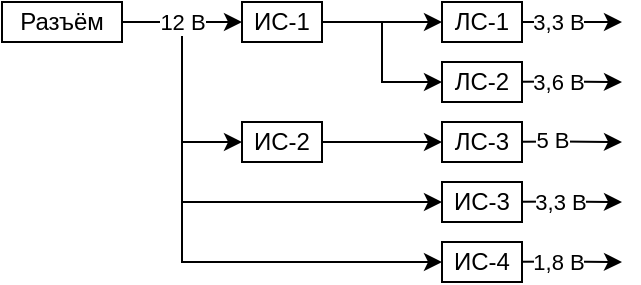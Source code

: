 <mxfile version="18.0.5" type="google"><diagram id="-rnw1SUn85J2zZycXv8K" name="Страница 1"><mxGraphModel grid="1" page="1" gridSize="10" guides="1" tooltips="1" connect="1" arrows="1" fold="1" pageScale="1" pageWidth="1169" pageHeight="827" math="0" shadow="0"><root><mxCell id="0"/><mxCell id="1" parent="0"/><mxCell id="n2atJO4nRnjzJP9YWhxR-10" style="edgeStyle=orthogonalEdgeStyle;rounded=0;orthogonalLoop=1;jettySize=auto;html=1;exitX=1;exitY=0.5;exitDx=0;exitDy=0;entryX=0;entryY=0.5;entryDx=0;entryDy=0;" edge="1" parent="1" source="n2atJO4nRnjzJP9YWhxR-1" target="n2atJO4nRnjzJP9YWhxR-2"><mxGeometry relative="1" as="geometry"/></mxCell><mxCell id="n2atJO4nRnjzJP9YWhxR-11" style="edgeStyle=orthogonalEdgeStyle;rounded=0;orthogonalLoop=1;jettySize=auto;html=1;exitX=1;exitY=0.5;exitDx=0;exitDy=0;entryX=0;entryY=0.5;entryDx=0;entryDy=0;" edge="1" parent="1" source="n2atJO4nRnjzJP9YWhxR-1" target="n2atJO4nRnjzJP9YWhxR-3"><mxGeometry relative="1" as="geometry"><Array as="points"><mxPoint x="290" y="170"/><mxPoint x="290" y="230"/></Array></mxGeometry></mxCell><mxCell id="n2atJO4nRnjzJP9YWhxR-15" style="edgeStyle=orthogonalEdgeStyle;rounded=0;orthogonalLoop=1;jettySize=auto;html=1;exitX=1;exitY=0.5;exitDx=0;exitDy=0;entryX=0;entryY=0.5;entryDx=0;entryDy=0;" edge="1" parent="1" source="n2atJO4nRnjzJP9YWhxR-1" target="n2atJO4nRnjzJP9YWhxR-4"><mxGeometry relative="1" as="geometry"><Array as="points"><mxPoint x="290" y="170"/><mxPoint x="290" y="260"/></Array></mxGeometry></mxCell><mxCell id="n2atJO4nRnjzJP9YWhxR-16" style="edgeStyle=orthogonalEdgeStyle;rounded=0;orthogonalLoop=1;jettySize=auto;html=1;exitX=1;exitY=0.5;exitDx=0;exitDy=0;entryX=0;entryY=0.5;entryDx=0;entryDy=0;" edge="1" parent="1" source="n2atJO4nRnjzJP9YWhxR-1" target="n2atJO4nRnjzJP9YWhxR-5"><mxGeometry relative="1" as="geometry"><Array as="points"><mxPoint x="290" y="170"/><mxPoint x="290" y="290"/></Array></mxGeometry></mxCell><mxCell id="n2atJO4nRnjzJP9YWhxR-17" value="12 В" style="edgeLabel;html=1;align=center;verticalAlign=middle;resizable=0;points=[];" vertex="1" connectable="0" parent="n2atJO4nRnjzJP9YWhxR-16"><mxGeometry x="-0.92" relative="1" as="geometry"><mxPoint x="19" as="offset"/></mxGeometry></mxCell><mxCell id="n2atJO4nRnjzJP9YWhxR-1" value="Разъём" style="rounded=0;whiteSpace=wrap;html=1;" vertex="1" parent="1"><mxGeometry x="200" y="160" width="60" height="20" as="geometry"/></mxCell><mxCell id="n2atJO4nRnjzJP9YWhxR-12" style="edgeStyle=orthogonalEdgeStyle;rounded=0;orthogonalLoop=1;jettySize=auto;html=1;exitX=1;exitY=0.5;exitDx=0;exitDy=0;entryX=0;entryY=0.5;entryDx=0;entryDy=0;" edge="1" parent="1" source="n2atJO4nRnjzJP9YWhxR-2" target="n2atJO4nRnjzJP9YWhxR-7"><mxGeometry relative="1" as="geometry"/></mxCell><mxCell id="n2atJO4nRnjzJP9YWhxR-13" style="edgeStyle=orthogonalEdgeStyle;rounded=0;orthogonalLoop=1;jettySize=auto;html=1;exitX=1;exitY=0.5;exitDx=0;exitDy=0;entryX=0;entryY=0.5;entryDx=0;entryDy=0;" edge="1" parent="1" source="n2atJO4nRnjzJP9YWhxR-2" target="n2atJO4nRnjzJP9YWhxR-8"><mxGeometry relative="1" as="geometry"><Array as="points"><mxPoint x="390" y="170"/><mxPoint x="390" y="200"/></Array></mxGeometry></mxCell><mxCell id="n2atJO4nRnjzJP9YWhxR-2" value="ИС-1" style="rounded=0;whiteSpace=wrap;html=1;" vertex="1" parent="1"><mxGeometry x="320" y="160" width="40" height="20" as="geometry"/></mxCell><mxCell id="n2atJO4nRnjzJP9YWhxR-14" style="edgeStyle=orthogonalEdgeStyle;rounded=0;orthogonalLoop=1;jettySize=auto;html=1;exitX=1;exitY=0.5;exitDx=0;exitDy=0;entryX=0;entryY=0.5;entryDx=0;entryDy=0;" edge="1" parent="1" source="n2atJO4nRnjzJP9YWhxR-3" target="n2atJO4nRnjzJP9YWhxR-9"><mxGeometry relative="1" as="geometry"><Array as="points"><mxPoint x="390" y="230"/><mxPoint x="390" y="230"/></Array></mxGeometry></mxCell><mxCell id="n2atJO4nRnjzJP9YWhxR-3" value="ИС-2" style="rounded=0;whiteSpace=wrap;html=1;" vertex="1" parent="1"><mxGeometry x="320" y="220" width="40" height="20" as="geometry"/></mxCell><mxCell id="n2atJO4nRnjzJP9YWhxR-4" value="ИС-3" style="rounded=0;whiteSpace=wrap;html=1;" vertex="1" parent="1"><mxGeometry x="420" y="250" width="40" height="20" as="geometry"/></mxCell><mxCell id="n2atJO4nRnjzJP9YWhxR-5" value="ИС-4" style="rounded=0;whiteSpace=wrap;html=1;" vertex="1" parent="1"><mxGeometry x="420" y="280" width="40" height="20" as="geometry"/></mxCell><mxCell id="n2atJO4nRnjzJP9YWhxR-20" style="edgeStyle=orthogonalEdgeStyle;rounded=0;orthogonalLoop=1;jettySize=auto;html=1;exitX=1;exitY=0.5;exitDx=0;exitDy=0;" edge="1" parent="1" source="n2atJO4nRnjzJP9YWhxR-7"><mxGeometry relative="1" as="geometry"><mxPoint x="510" y="170" as="targetPoint"/></mxGeometry></mxCell><mxCell id="n2atJO4nRnjzJP9YWhxR-25" value="3,3 В" style="edgeLabel;html=1;align=center;verticalAlign=middle;resizable=0;points=[];" vertex="1" connectable="0" parent="n2atJO4nRnjzJP9YWhxR-20"><mxGeometry x="-0.245" relative="1" as="geometry"><mxPoint x="-1" as="offset"/></mxGeometry></mxCell><mxCell id="n2atJO4nRnjzJP9YWhxR-7" value="ЛС-1" style="rounded=0;whiteSpace=wrap;html=1;" vertex="1" parent="1"><mxGeometry x="420" y="160" width="40" height="20" as="geometry"/></mxCell><mxCell id="n2atJO4nRnjzJP9YWhxR-8" value="ЛС-2" style="rounded=0;whiteSpace=wrap;html=1;" vertex="1" parent="1"><mxGeometry x="420" y="190" width="40" height="20" as="geometry"/></mxCell><mxCell id="n2atJO4nRnjzJP9YWhxR-9" value="ЛС-3" style="rounded=0;whiteSpace=wrap;html=1;" vertex="1" parent="1"><mxGeometry x="420" y="220" width="40" height="20" as="geometry"/></mxCell><mxCell id="n2atJO4nRnjzJP9YWhxR-21" style="edgeStyle=orthogonalEdgeStyle;rounded=0;orthogonalLoop=1;jettySize=auto;html=1;exitX=1;exitY=0.5;exitDx=0;exitDy=0;" edge="1" parent="1"><mxGeometry relative="1" as="geometry"><mxPoint x="510" y="200" as="targetPoint"/><mxPoint x="460" y="199.83" as="sourcePoint"/><Array as="points"><mxPoint x="480" y="200"/><mxPoint x="500" y="200"/></Array></mxGeometry></mxCell><mxCell id="n2atJO4nRnjzJP9YWhxR-26" value="3,6 В" style="edgeLabel;html=1;align=center;verticalAlign=middle;resizable=0;points=[];" vertex="1" connectable="0" parent="n2atJO4nRnjzJP9YWhxR-21"><mxGeometry x="-0.312" relative="1" as="geometry"><mxPoint x="1" as="offset"/></mxGeometry></mxCell><mxCell id="n2atJO4nRnjzJP9YWhxR-22" style="edgeStyle=orthogonalEdgeStyle;rounded=0;orthogonalLoop=1;jettySize=auto;html=1;exitX=1;exitY=0.5;exitDx=0;exitDy=0;" edge="1" parent="1"><mxGeometry relative="1" as="geometry"><mxPoint x="510" y="230" as="targetPoint"/><mxPoint x="460" y="229.83" as="sourcePoint"/><Array as="points"><mxPoint x="480" y="230"/><mxPoint x="500" y="230"/></Array></mxGeometry></mxCell><mxCell id="n2atJO4nRnjzJP9YWhxR-27" value="5 В" style="edgeLabel;html=1;align=center;verticalAlign=middle;resizable=0;points=[];" vertex="1" connectable="0" parent="n2atJO4nRnjzJP9YWhxR-22"><mxGeometry x="-0.582" y="1" relative="1" as="geometry"><mxPoint x="4" as="offset"/></mxGeometry></mxCell><mxCell id="n2atJO4nRnjzJP9YWhxR-23" style="edgeStyle=orthogonalEdgeStyle;rounded=0;orthogonalLoop=1;jettySize=auto;html=1;exitX=1;exitY=0.5;exitDx=0;exitDy=0;" edge="1" parent="1"><mxGeometry relative="1" as="geometry"><mxPoint x="510" y="260" as="targetPoint"/><mxPoint x="460" y="259.83" as="sourcePoint"/><Array as="points"><mxPoint x="480" y="260"/><mxPoint x="500" y="260"/></Array></mxGeometry></mxCell><mxCell id="n2atJO4nRnjzJP9YWhxR-28" value="3,3 В" style="edgeLabel;html=1;align=center;verticalAlign=middle;resizable=0;points=[];" vertex="1" connectable="0" parent="n2atJO4nRnjzJP9YWhxR-23"><mxGeometry x="-0.205" relative="1" as="geometry"><mxPoint x="-1" as="offset"/></mxGeometry></mxCell><mxCell id="n2atJO4nRnjzJP9YWhxR-24" style="edgeStyle=orthogonalEdgeStyle;rounded=0;orthogonalLoop=1;jettySize=auto;html=1;exitX=1;exitY=0.5;exitDx=0;exitDy=0;" edge="1" parent="1"><mxGeometry relative="1" as="geometry"><mxPoint x="510" y="290" as="targetPoint"/><mxPoint x="460" y="289.83" as="sourcePoint"/><Array as="points"><mxPoint x="480" y="290"/><mxPoint x="500" y="290"/></Array></mxGeometry></mxCell><mxCell id="n2atJO4nRnjzJP9YWhxR-29" value="1,8 В" style="edgeLabel;html=1;align=center;verticalAlign=middle;resizable=0;points=[];" vertex="1" connectable="0" parent="n2atJO4nRnjzJP9YWhxR-24"><mxGeometry x="-0.581" relative="1" as="geometry"><mxPoint x="7" as="offset"/></mxGeometry></mxCell></root></mxGraphModel></diagram></mxfile>